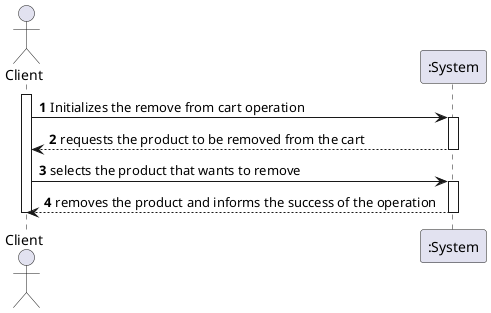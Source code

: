 @startuml
autonumber

actor "Client" as COL
activate COL

COL -> ":System" : Initializes the remove from cart operation
activate ":System"
":System" --> COL : requests the product to be removed from the cart
deactivate ":System"


COL -> ":System" :selects the product that wants to remove
activate ":System"
":System" --> COL : removes the product and informs the success of the operation
deactivate ":System"

deactivate COL

@enduml